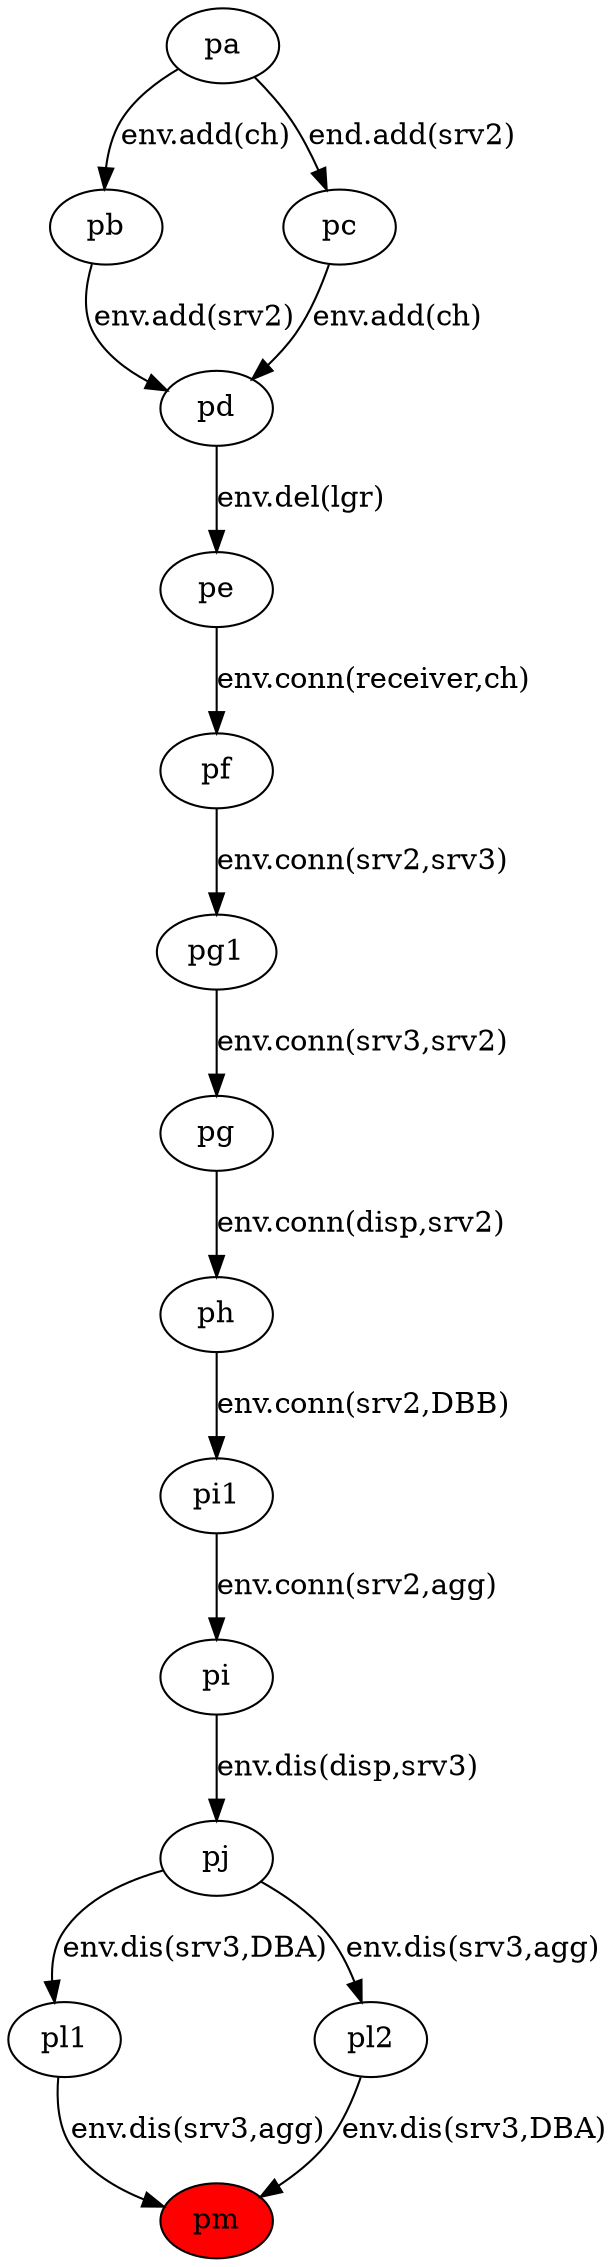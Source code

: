 digraph { 
pm[fillcolor = red,style=filled];
pg->ph[label= "env.conn(disp,srv2)"];
pj->pl1[label= "env.dis(srv3,DBA)"];
pi->pj[label= "env.dis(disp,srv3)"];
ph->pi1[label= "env.conn(srv2,DBB)"];
pi1->pi[label= "env.conn(srv2,agg)"];
pl2->pm[label= "env.dis(srv3,DBA)"];
pj->pl2[label= "env.dis(srv3,agg)"];
pa->pb[label= "env.add(ch)"];
pc->pd[label= "env.add(ch)"];
pl1->pm[label= "env.dis(srv3,agg)"];
pb->pd[label= "env.add(srv2)"];
pa->pc[label= "end.add(srv2)"];
pe->pf[label= "env.conn(receiver,ch)"];
pf->pg1[label= "env.conn(srv2,srv3)"];
pd->pe[label= "env.del(lgr)"];
pg1->pg[label= "env.conn(srv3,srv2)"];

}